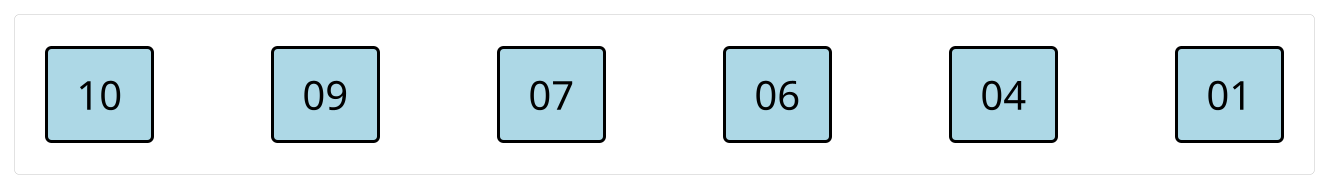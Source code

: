 @startuml
!$b = "<color:transparent>O</color>"

scale 2/1
left to right direction
skinparam ComponentStyle rectangle
skinparam Component {
    FontSize 20
    BackgroundColor LightBlue
    BorderThickness 1.5
    BorderColor black
}

skinparam Rectangle {
    FontSize 0
    BackgroundColor transparent
    BorderThickness 0
}

rectangle {
    component " 10 " as p1
    component " 09 " as p2
    component " 07 " as p3
    component " 06 " as p4
    component " 04 " as p5
    component " 01 " as p6

    [p1]-down[hidden]-[p2]
    [p2]-down[hidden]-[p3]
    [p3]-down[hidden]-[p4]
    [p4]-down[hidden]-[p5]
    [p5]-down[hidden]-[p6]
}

@enduml